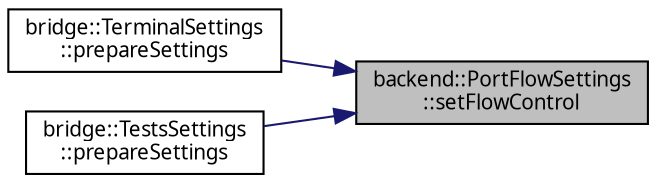 digraph "backend::PortFlowSettings::setFlowControl"
{
 // LATEX_PDF_SIZE
  edge [fontname="JetBrains Mono",fontsize="10",labelfontname="JetBrains Mono",labelfontsize="10"];
  node [fontname="JetBrains Mono",fontsize="10",shape=record];
  rankdir="RL";
  Node1 [label="backend::PortFlowSettings\l::setFlowControl",height=0.2,width=0.4,color="black", fillcolor="grey75", style="filled", fontcolor="black",tooltip=" "];
  Node1 -> Node2 [dir="back",color="midnightblue",fontsize="10",style="solid",fontname="JetBrains Mono"];
  Node2 [label="bridge::TerminalSettings\l::prepareSettings",height=0.2,width=0.4,color="black", fillcolor="white", style="filled",URL="$classbridge_1_1_terminal_settings.html#a36901a5b8e7c7401d16847062020cbeb",tooltip=" "];
  Node1 -> Node3 [dir="back",color="midnightblue",fontsize="10",style="solid",fontname="JetBrains Mono"];
  Node3 [label="bridge::TestsSettings\l::prepareSettings",height=0.2,width=0.4,color="black", fillcolor="white", style="filled",URL="$classbridge_1_1_tests_settings.html#a5c219fa7a990bb9ba5117cde932c9604",tooltip=" "];
}
